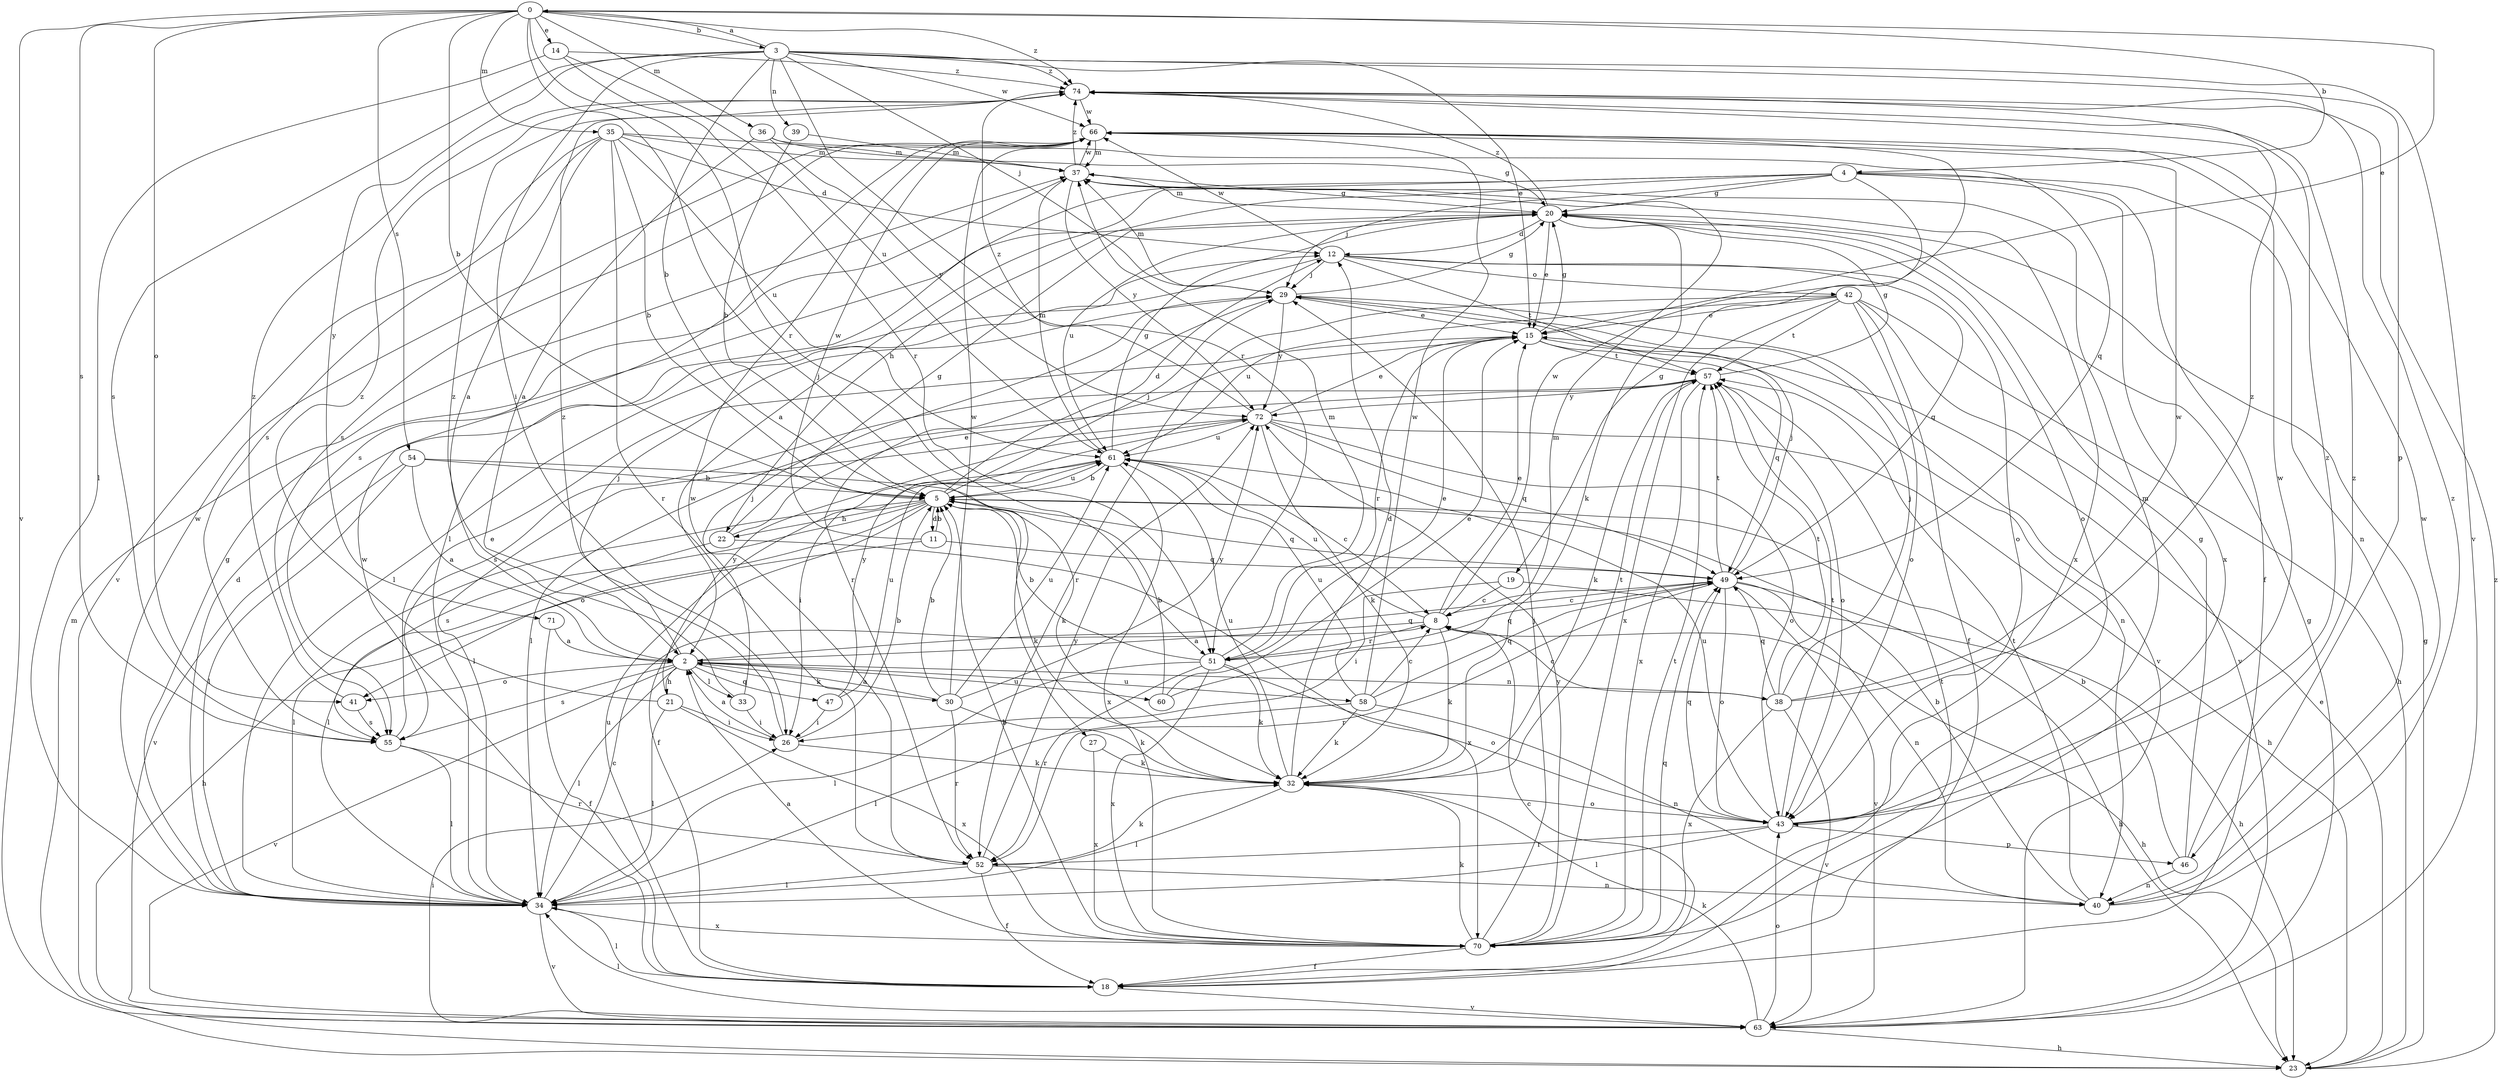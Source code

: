 strict digraph  {
0;
2;
3;
4;
5;
8;
11;
12;
14;
15;
18;
19;
20;
21;
22;
23;
26;
27;
29;
30;
32;
33;
34;
35;
36;
37;
38;
39;
40;
41;
42;
43;
46;
47;
49;
51;
52;
54;
55;
57;
58;
60;
61;
63;
66;
70;
71;
72;
74;
0 -> 3  [label=b];
0 -> 4  [label=b];
0 -> 5  [label=b];
0 -> 14  [label=e];
0 -> 15  [label=e];
0 -> 27  [label=j];
0 -> 35  [label=m];
0 -> 36  [label=m];
0 -> 41  [label=o];
0 -> 51  [label=r];
0 -> 54  [label=s];
0 -> 55  [label=s];
0 -> 63  [label=v];
0 -> 74  [label=z];
2 -> 21  [label=h];
2 -> 29  [label=j];
2 -> 30  [label=k];
2 -> 33  [label=l];
2 -> 34  [label=l];
2 -> 38  [label=n];
2 -> 41  [label=o];
2 -> 47  [label=q];
2 -> 49  [label=q];
2 -> 55  [label=s];
2 -> 58  [label=u];
2 -> 60  [label=u];
2 -> 63  [label=v];
3 -> 0  [label=a];
3 -> 5  [label=b];
3 -> 15  [label=e];
3 -> 26  [label=i];
3 -> 29  [label=j];
3 -> 39  [label=n];
3 -> 46  [label=p];
3 -> 51  [label=r];
3 -> 55  [label=s];
3 -> 63  [label=v];
3 -> 66  [label=w];
3 -> 71  [label=y];
3 -> 74  [label=z];
4 -> 2  [label=a];
4 -> 18  [label=f];
4 -> 19  [label=g];
4 -> 20  [label=g];
4 -> 22  [label=h];
4 -> 29  [label=j];
4 -> 34  [label=l];
4 -> 40  [label=n];
4 -> 70  [label=x];
5 -> 11  [label=d];
5 -> 12  [label=d];
5 -> 18  [label=f];
5 -> 22  [label=h];
5 -> 23  [label=h];
5 -> 29  [label=j];
5 -> 32  [label=k];
5 -> 41  [label=o];
5 -> 49  [label=q];
5 -> 55  [label=s];
5 -> 61  [label=u];
8 -> 2  [label=a];
8 -> 15  [label=e];
8 -> 23  [label=h];
8 -> 32  [label=k];
8 -> 51  [label=r];
8 -> 61  [label=u];
8 -> 66  [label=w];
11 -> 5  [label=b];
11 -> 34  [label=l];
11 -> 49  [label=q];
11 -> 66  [label=w];
12 -> 29  [label=j];
12 -> 34  [label=l];
12 -> 42  [label=o];
12 -> 43  [label=o];
12 -> 49  [label=q];
12 -> 57  [label=t];
12 -> 66  [label=w];
14 -> 34  [label=l];
14 -> 51  [label=r];
14 -> 61  [label=u];
14 -> 74  [label=z];
15 -> 20  [label=g];
15 -> 40  [label=n];
15 -> 49  [label=q];
15 -> 51  [label=r];
15 -> 57  [label=t];
18 -> 8  [label=c];
18 -> 34  [label=l];
18 -> 57  [label=t];
18 -> 61  [label=u];
18 -> 63  [label=v];
18 -> 66  [label=w];
19 -> 8  [label=c];
19 -> 23  [label=h];
19 -> 26  [label=i];
20 -> 12  [label=d];
20 -> 15  [label=e];
20 -> 32  [label=k];
20 -> 37  [label=m];
20 -> 43  [label=o];
20 -> 61  [label=u];
20 -> 74  [label=z];
21 -> 26  [label=i];
21 -> 34  [label=l];
21 -> 70  [label=x];
21 -> 72  [label=y];
21 -> 74  [label=z];
22 -> 15  [label=e];
22 -> 20  [label=g];
22 -> 34  [label=l];
22 -> 70  [label=x];
23 -> 15  [label=e];
23 -> 20  [label=g];
23 -> 37  [label=m];
23 -> 74  [label=z];
26 -> 2  [label=a];
26 -> 5  [label=b];
26 -> 32  [label=k];
26 -> 74  [label=z];
27 -> 32  [label=k];
27 -> 70  [label=x];
29 -> 15  [label=e];
29 -> 20  [label=g];
29 -> 37  [label=m];
29 -> 52  [label=r];
29 -> 63  [label=v];
29 -> 72  [label=y];
30 -> 2  [label=a];
30 -> 5  [label=b];
30 -> 32  [label=k];
30 -> 52  [label=r];
30 -> 61  [label=u];
30 -> 66  [label=w];
30 -> 72  [label=y];
32 -> 12  [label=d];
32 -> 34  [label=l];
32 -> 43  [label=o];
32 -> 57  [label=t];
32 -> 61  [label=u];
33 -> 26  [label=i];
33 -> 29  [label=j];
33 -> 74  [label=z];
34 -> 8  [label=c];
34 -> 12  [label=d];
34 -> 20  [label=g];
34 -> 63  [label=v];
34 -> 66  [label=w];
34 -> 70  [label=x];
35 -> 2  [label=a];
35 -> 5  [label=b];
35 -> 12  [label=d];
35 -> 20  [label=g];
35 -> 37  [label=m];
35 -> 52  [label=r];
35 -> 55  [label=s];
35 -> 61  [label=u];
35 -> 63  [label=v];
36 -> 2  [label=a];
36 -> 37  [label=m];
36 -> 49  [label=q];
36 -> 72  [label=y];
37 -> 20  [label=g];
37 -> 55  [label=s];
37 -> 66  [label=w];
37 -> 70  [label=x];
37 -> 72  [label=y];
37 -> 74  [label=z];
38 -> 8  [label=c];
38 -> 29  [label=j];
38 -> 49  [label=q];
38 -> 57  [label=t];
38 -> 63  [label=v];
38 -> 66  [label=w];
38 -> 70  [label=x];
38 -> 74  [label=z];
39 -> 5  [label=b];
39 -> 37  [label=m];
40 -> 5  [label=b];
40 -> 57  [label=t];
40 -> 66  [label=w];
40 -> 74  [label=z];
41 -> 55  [label=s];
41 -> 74  [label=z];
42 -> 15  [label=e];
42 -> 18  [label=f];
42 -> 23  [label=h];
42 -> 43  [label=o];
42 -> 52  [label=r];
42 -> 57  [label=t];
42 -> 61  [label=u];
42 -> 63  [label=v];
42 -> 70  [label=x];
43 -> 34  [label=l];
43 -> 37  [label=m];
43 -> 46  [label=p];
43 -> 49  [label=q];
43 -> 52  [label=r];
43 -> 57  [label=t];
43 -> 61  [label=u];
43 -> 66  [label=w];
43 -> 74  [label=z];
46 -> 5  [label=b];
46 -> 20  [label=g];
46 -> 40  [label=n];
46 -> 74  [label=z];
47 -> 26  [label=i];
47 -> 61  [label=u];
47 -> 72  [label=y];
49 -> 8  [label=c];
49 -> 23  [label=h];
49 -> 29  [label=j];
49 -> 40  [label=n];
49 -> 43  [label=o];
49 -> 52  [label=r];
49 -> 57  [label=t];
49 -> 63  [label=v];
51 -> 5  [label=b];
51 -> 15  [label=e];
51 -> 32  [label=k];
51 -> 34  [label=l];
51 -> 37  [label=m];
51 -> 43  [label=o];
51 -> 49  [label=q];
51 -> 52  [label=r];
51 -> 70  [label=x];
52 -> 18  [label=f];
52 -> 32  [label=k];
52 -> 34  [label=l];
52 -> 40  [label=n];
52 -> 66  [label=w];
52 -> 72  [label=y];
54 -> 2  [label=a];
54 -> 5  [label=b];
54 -> 32  [label=k];
54 -> 34  [label=l];
54 -> 63  [label=v];
55 -> 15  [label=e];
55 -> 34  [label=l];
55 -> 52  [label=r];
57 -> 20  [label=g];
57 -> 32  [label=k];
57 -> 34  [label=l];
57 -> 43  [label=o];
57 -> 55  [label=s];
57 -> 70  [label=x];
57 -> 72  [label=y];
58 -> 8  [label=c];
58 -> 32  [label=k];
58 -> 34  [label=l];
58 -> 40  [label=n];
58 -> 49  [label=q];
58 -> 61  [label=u];
58 -> 66  [label=w];
60 -> 5  [label=b];
60 -> 15  [label=e];
60 -> 37  [label=m];
61 -> 5  [label=b];
61 -> 8  [label=c];
61 -> 20  [label=g];
61 -> 26  [label=i];
61 -> 37  [label=m];
61 -> 70  [label=x];
63 -> 20  [label=g];
63 -> 23  [label=h];
63 -> 26  [label=i];
63 -> 32  [label=k];
63 -> 34  [label=l];
63 -> 43  [label=o];
66 -> 37  [label=m];
66 -> 55  [label=s];
70 -> 2  [label=a];
70 -> 5  [label=b];
70 -> 18  [label=f];
70 -> 29  [label=j];
70 -> 32  [label=k];
70 -> 49  [label=q];
70 -> 57  [label=t];
70 -> 72  [label=y];
71 -> 2  [label=a];
71 -> 18  [label=f];
72 -> 15  [label=e];
72 -> 23  [label=h];
72 -> 32  [label=k];
72 -> 34  [label=l];
72 -> 43  [label=o];
72 -> 49  [label=q];
72 -> 61  [label=u];
72 -> 74  [label=z];
74 -> 66  [label=w];
}
